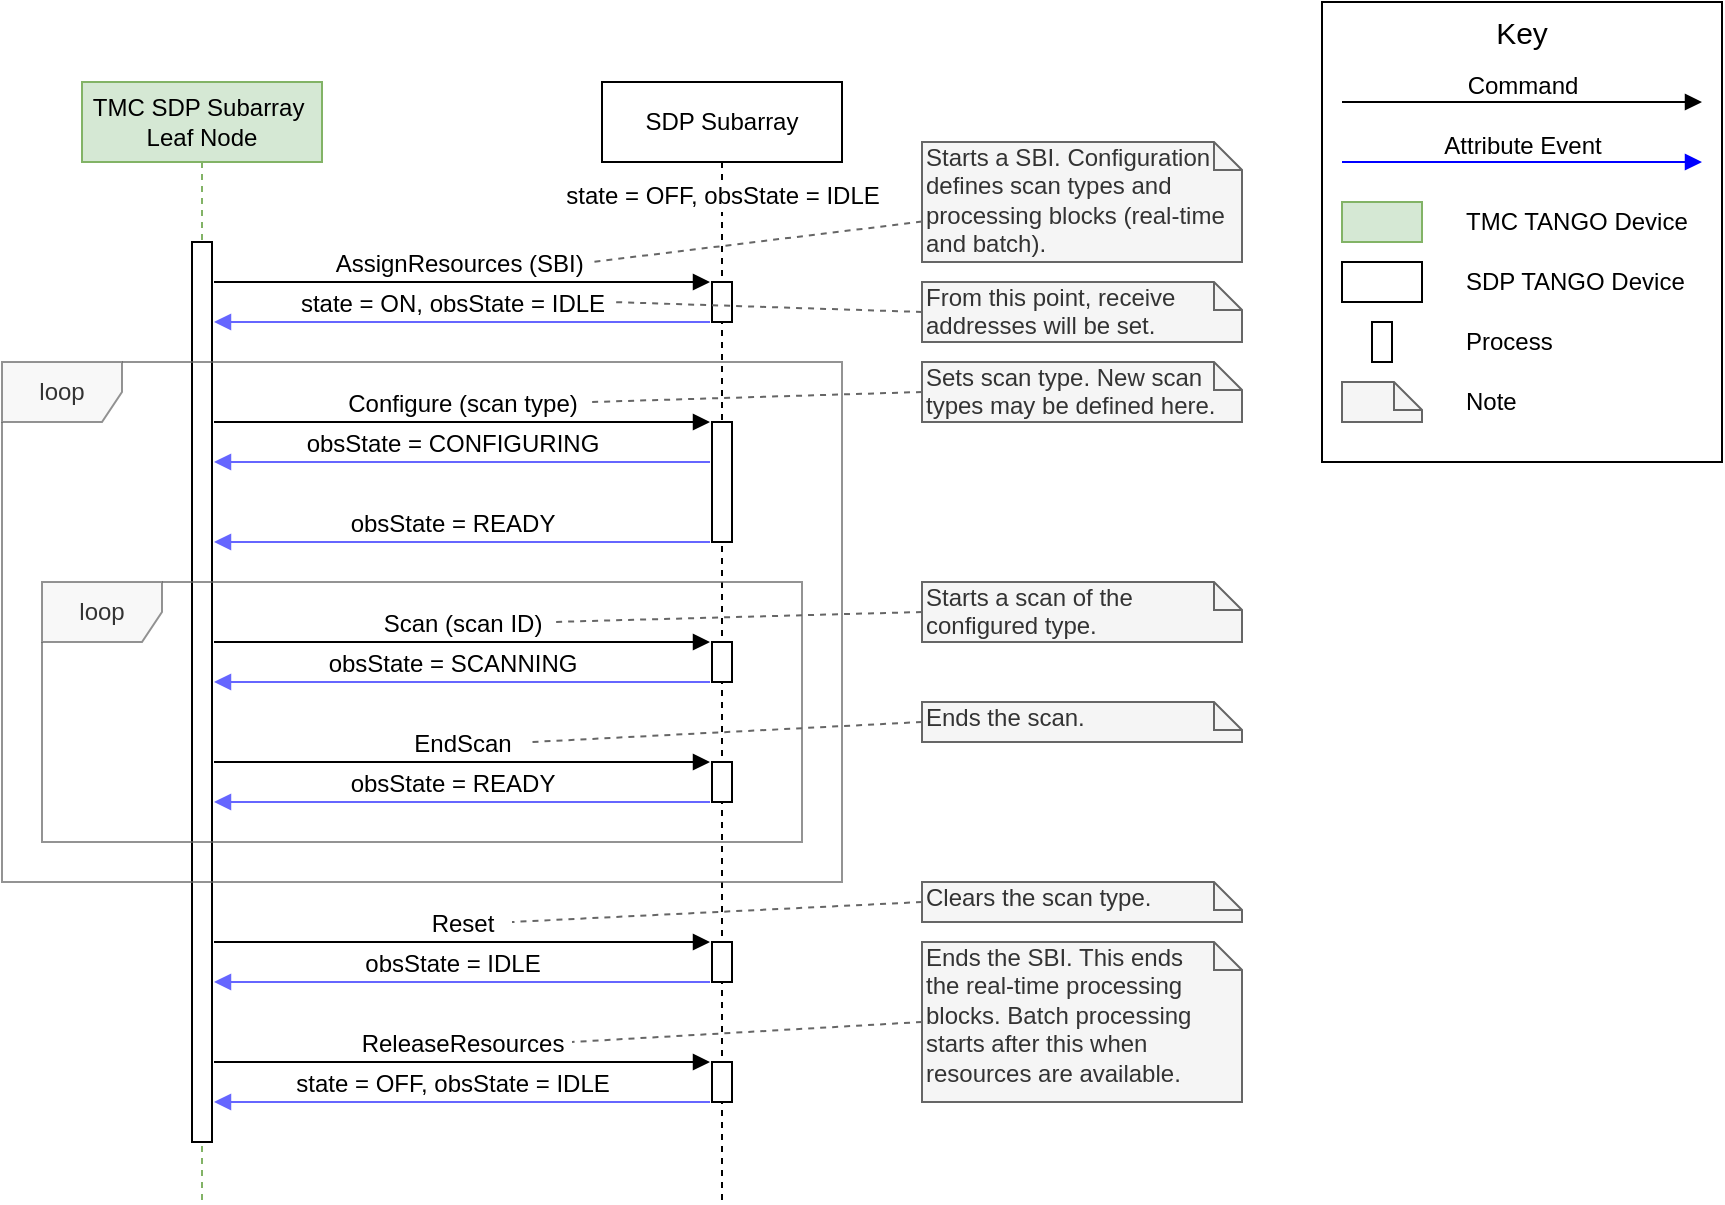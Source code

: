 <mxfile version="13.2.4" type="device"><diagram id="mbMyYH8wUIjvGO-5siTV" name="Page-1"><mxGraphModel dx="1106" dy="816" grid="1" gridSize="10" guides="1" tooltips="1" connect="1" arrows="1" fold="1" page="0" pageScale="1" pageWidth="827" pageHeight="1169" math="0" shadow="0"><root><mxCell id="0"/><mxCell id="1" parent="0"/><mxCell id="PKN3AYeK8peOiXqXYfnz-3" value="TMC SDP Subarray&amp;nbsp;&lt;br style=&quot;font-size: 12px&quot;&gt;Leaf Node" style="shape=umlLifeline;perimeter=lifelinePerimeter;whiteSpace=wrap;html=1;container=1;collapsible=0;recursiveResize=0;outlineConnect=0;fillColor=#d5e8d4;fontSize=12;fontColor=#000000;strokeColor=#82b366;" parent="1" vertex="1"><mxGeometry x="120" y="120" width="120" height="560" as="geometry"/></mxCell><mxCell id="PKN3AYeK8peOiXqXYfnz-4" value="" style="html=1;points=[];perimeter=orthogonalPerimeter;fillColor=#FFFFFF;fontSize=12;fontColor=#000000;" parent="PKN3AYeK8peOiXqXYfnz-3" vertex="1"><mxGeometry x="55" y="80" width="10" height="450" as="geometry"/></mxCell><mxCell id="PKN3AYeK8peOiXqXYfnz-5" value="&lt;span style=&quot;font-size: 12px&quot;&gt;SDP Subarray&lt;/span&gt;" style="shape=umlLifeline;perimeter=lifelinePerimeter;whiteSpace=wrap;html=1;container=1;collapsible=0;recursiveResize=0;outlineConnect=0;fillColor=#FFFFFF;fontSize=12;fontColor=#000000;" parent="1" vertex="1"><mxGeometry x="380" y="120" width="120" height="560" as="geometry"/></mxCell><mxCell id="PKN3AYeK8peOiXqXYfnz-6" value="" style="html=1;points=[];perimeter=orthogonalPerimeter;fillColor=#FFFFFF;fontSize=12;fontColor=#000000;" parent="PKN3AYeK8peOiXqXYfnz-5" vertex="1"><mxGeometry x="55" y="100" width="10" height="20" as="geometry"/></mxCell><mxCell id="PKN3AYeK8peOiXqXYfnz-26" value="" style="html=1;points=[];perimeter=orthogonalPerimeter;fillColor=#FFFFFF;fontSize=12;fontColor=#000000;" parent="PKN3AYeK8peOiXqXYfnz-5" vertex="1"><mxGeometry x="55" y="340" width="10" height="20" as="geometry"/></mxCell><mxCell id="PKN3AYeK8peOiXqXYfnz-20" value="" style="html=1;points=[];perimeter=orthogonalPerimeter;fillColor=#FFFFFF;fontSize=12;fontColor=#000000;" parent="PKN3AYeK8peOiXqXYfnz-5" vertex="1"><mxGeometry x="55" y="280" width="10" height="20" as="geometry"/></mxCell><mxCell id="PKN3AYeK8peOiXqXYfnz-15" value="" style="html=1;points=[];perimeter=orthogonalPerimeter;fillColor=#FFFFFF;fontSize=12;fontColor=#000000;" parent="PKN3AYeK8peOiXqXYfnz-5" vertex="1"><mxGeometry x="55" y="170" width="10" height="60" as="geometry"/></mxCell><mxCell id="PKN3AYeK8peOiXqXYfnz-7" value="&lt;font style=&quot;font-size: 12px&quot;&gt;state = ON, obsState = IDLE&lt;br&gt;&lt;/font&gt;" style="html=1;verticalAlign=bottom;endArrow=block;strokeColor=#6666FF;strokeWidth=1;fontSize=12;fontColor=#000000;entryX=1.1;entryY=0.089;entryDx=0;entryDy=0;entryPerimeter=0;" parent="1" edge="1"><mxGeometry x="0.043" width="80" relative="1" as="geometry"><mxPoint x="434" y="240" as="sourcePoint"/><mxPoint x="186" y="240" as="targetPoint"/><mxPoint as="offset"/></mxGeometry></mxCell><mxCell id="PKN3AYeK8peOiXqXYfnz-8" value="AssignResources (SBI)&amp;nbsp;" style="html=1;verticalAlign=bottom;endArrow=block;strokeColor=#000000;strokeWidth=1;fontSize=12;fontColor=#000000;" parent="1" edge="1"><mxGeometry width="80" relative="1" as="geometry"><mxPoint x="186" y="220" as="sourcePoint"/><mxPoint x="434" y="220" as="targetPoint"/></mxGeometry></mxCell><mxCell id="PKN3AYeK8peOiXqXYfnz-9" style="rounded=0;orthogonalLoop=1;jettySize=auto;html=1;dashed=1;endArrow=none;endFill=0;fontSize=12;fillColor=#f5f5f5;strokeColor=#666666;" parent="1" source="PKN3AYeK8peOiXqXYfnz-10" edge="1"><mxGeometry relative="1" as="geometry"><mxPoint x="375" y="210" as="targetPoint"/></mxGeometry></mxCell><mxCell id="PKN3AYeK8peOiXqXYfnz-10" value="&lt;div style=&quot;font-size: 12px&quot;&gt;Starts a SBI. Configuration&lt;/div&gt;&lt;div style=&quot;font-size: 12px&quot;&gt;&lt;span&gt;defines scan types and processing blocks (real-time&lt;/span&gt;&lt;/div&gt;&lt;div style=&quot;font-size: 12px&quot;&gt;&lt;span&gt;and batch).&lt;/span&gt;&lt;/div&gt;" style="shape=note;whiteSpace=wrap;html=1;size=14;verticalAlign=top;align=left;spacingTop=-6;fontSize=12;fillColor=#f5f5f5;strokeColor=#666666;fontColor=#333333;" parent="1" vertex="1"><mxGeometry x="540" y="150" width="160" height="60" as="geometry"/></mxCell><mxCell id="Tz5g122mZzSVXpgbJJGA-1" style="rounded=0;orthogonalLoop=1;jettySize=auto;html=1;exitX=0;exitY=0.5;exitDx=0;exitDy=0;exitPerimeter=0;endArrow=none;endFill=0;dashed=1;fillColor=#f5f5f5;strokeColor=#666666;" parent="1" source="PKN3AYeK8peOiXqXYfnz-11" edge="1"><mxGeometry relative="1" as="geometry"><mxPoint x="375" y="280" as="targetPoint"/></mxGeometry></mxCell><mxCell id="PKN3AYeK8peOiXqXYfnz-11" value="&lt;div&gt;Sets scan type. New scan types may be defined here.&lt;/div&gt;&lt;div&gt;&amp;nbsp;&lt;/div&gt;" style="shape=note;whiteSpace=wrap;html=1;size=14;verticalAlign=top;align=left;spacingTop=-6;fontSize=12;fillColor=#f5f5f5;strokeColor=#666666;fontColor=#333333;" parent="1" vertex="1"><mxGeometry x="540" y="260" width="160" height="30" as="geometry"/></mxCell><mxCell id="PKN3AYeK8peOiXqXYfnz-13" value="&lt;div&gt;From this point, receive addresses will be set.&lt;/div&gt;" style="shape=note;whiteSpace=wrap;html=1;size=14;verticalAlign=top;align=left;spacingTop=-6;fontSize=12;fillColor=#f5f5f5;strokeColor=#666666;fontColor=#333333;" parent="1" vertex="1"><mxGeometry x="540" y="220" width="160" height="30" as="geometry"/></mxCell><mxCell id="PKN3AYeK8peOiXqXYfnz-16" value="Configure (scan type)" style="html=1;verticalAlign=bottom;endArrow=block;strokeColor=#000000;strokeWidth=1;fontSize=12;fontColor=#000000;" parent="1" edge="1"><mxGeometry width="80" relative="1" as="geometry"><mxPoint x="186" y="290" as="sourcePoint"/><mxPoint x="434" y="290" as="targetPoint"/><Array as="points"/></mxGeometry></mxCell><mxCell id="PKN3AYeK8peOiXqXYfnz-17" value="obsState = READY" style="html=1;verticalAlign=bottom;endArrow=block;strokeColor=#6666FF;strokeWidth=1;fontSize=12;fontColor=#000000;" parent="1" edge="1"><mxGeometry x="0.043" width="80" relative="1" as="geometry"><mxPoint x="434" y="350" as="sourcePoint"/><mxPoint x="186" y="350" as="targetPoint"/><mxPoint as="offset"/></mxGeometry></mxCell><mxCell id="PKN3AYeK8peOiXqXYfnz-18" value="&lt;font style=&quot;font-size: 12px&quot;&gt;Scan (scan ID)&lt;br&gt;&lt;/font&gt;" style="html=1;verticalAlign=bottom;endArrow=block;strokeColor=#000000;strokeWidth=1;fontSize=12;fontColor=#000000;" parent="1" edge="1"><mxGeometry width="80" relative="1" as="geometry"><mxPoint x="186" y="400" as="sourcePoint"/><mxPoint x="434" y="400" as="targetPoint"/></mxGeometry></mxCell><mxCell id="PKN3AYeK8peOiXqXYfnz-19" value="obsState = SCANNING" style="html=1;verticalAlign=bottom;endArrow=block;strokeColor=#6666FF;strokeWidth=1;fontSize=12;fontColor=#000000;" parent="1" edge="1"><mxGeometry x="0.043" width="80" relative="1" as="geometry"><mxPoint x="434" y="420" as="sourcePoint"/><mxPoint x="186" y="420" as="targetPoint"/><mxPoint as="offset"/></mxGeometry></mxCell><mxCell id="PKN3AYeK8peOiXqXYfnz-24" value="Starts a scan of the&lt;br&gt;configured type." style="shape=note;whiteSpace=wrap;html=1;size=14;verticalAlign=top;align=left;spacingTop=-6;fontSize=12;fillColor=#f5f5f5;strokeColor=#666666;fontColor=#333333;" parent="1" vertex="1"><mxGeometry x="540" y="370" width="160" height="30" as="geometry"/></mxCell><mxCell id="PKN3AYeK8peOiXqXYfnz-25" style="rounded=0;orthogonalLoop=1;jettySize=auto;html=1;dashed=1;endArrow=none;endFill=0;fontSize=12;exitX=0;exitY=0.5;exitDx=0;exitDy=0;exitPerimeter=0;fillColor=#f5f5f5;strokeColor=#666666;" parent="1" source="PKN3AYeK8peOiXqXYfnz-24" edge="1"><mxGeometry relative="1" as="geometry"><mxPoint x="355" y="390" as="targetPoint"/><mxPoint x="530" y="293.259" as="sourcePoint"/></mxGeometry></mxCell><mxCell id="PKN3AYeK8peOiXqXYfnz-27" value="EndScan" style="html=1;verticalAlign=bottom;endArrow=block;strokeColor=#000000;strokeWidth=1;fontSize=12;fontColor=#000000;" parent="1" edge="1"><mxGeometry width="80" relative="1" as="geometry"><mxPoint x="186" y="460" as="sourcePoint"/><mxPoint x="434" y="460" as="targetPoint"/></mxGeometry></mxCell><mxCell id="PKN3AYeK8peOiXqXYfnz-28" value="obsState = READY" style="html=1;verticalAlign=bottom;endArrow=block;strokeColor=#6666FF;strokeWidth=1;fontSize=12;fontColor=#000000;" parent="1" edge="1"><mxGeometry x="0.043" width="80" relative="1" as="geometry"><mxPoint x="434" y="480" as="sourcePoint"/><mxPoint x="186" y="480" as="targetPoint"/><mxPoint as="offset"/></mxGeometry></mxCell><mxCell id="7W5CqyGaKJ2e24kD-6Vf-15" style="rounded=0;orthogonalLoop=1;jettySize=auto;html=1;exitX=0;exitY=0.5;exitDx=0;exitDy=0;exitPerimeter=0;endArrow=none;endFill=0;dashed=1;fillColor=#f5f5f5;strokeColor=#666666;" parent="1" source="PKN3AYeK8peOiXqXYfnz-32" edge="1"><mxGeometry relative="1" as="geometry"><mxPoint x="345" y="450" as="targetPoint"/></mxGeometry></mxCell><mxCell id="PKN3AYeK8peOiXqXYfnz-32" value="&lt;div&gt;Ends the scan.&lt;/div&gt;" style="shape=note;whiteSpace=wrap;html=1;size=14;verticalAlign=top;align=left;spacingTop=-6;fontSize=12;fillColor=#f5f5f5;strokeColor=#666666;fontColor=#333333;" parent="1" vertex="1"><mxGeometry x="540" y="430" width="160" height="20" as="geometry"/></mxCell><mxCell id="PKN3AYeK8peOiXqXYfnz-34" value="" style="html=1;points=[];perimeter=orthogonalPerimeter;fillColor=#FFFFFF;fontSize=12;fontColor=#000000;" parent="1" vertex="1"><mxGeometry x="435" y="550" width="10" height="20" as="geometry"/></mxCell><mxCell id="PKN3AYeK8peOiXqXYfnz-35" value="&lt;font style=&quot;font-size: 12px&quot;&gt;obsState = IDLE&lt;/font&gt;" style="html=1;verticalAlign=bottom;endArrow=block;strokeColor=#6666FF;strokeWidth=1;fontSize=12;fontColor=#000000;" parent="1" edge="1"><mxGeometry x="0.043" width="80" relative="1" as="geometry"><mxPoint x="434" y="570" as="sourcePoint"/><mxPoint x="186" y="570" as="targetPoint"/><mxPoint as="offset"/></mxGeometry></mxCell><mxCell id="PKN3AYeK8peOiXqXYfnz-36" value="Reset" style="html=1;verticalAlign=bottom;endArrow=block;strokeColor=#000000;strokeWidth=1;fontSize=12;fontColor=#000000;" parent="1" edge="1"><mxGeometry width="80" relative="1" as="geometry"><mxPoint x="186" y="550" as="sourcePoint"/><mxPoint x="434" y="550" as="targetPoint"/></mxGeometry></mxCell><mxCell id="PKN3AYeK8peOiXqXYfnz-37" value="Clears the scan type." style="shape=note;whiteSpace=wrap;html=1;size=14;verticalAlign=top;align=left;spacingTop=-6;fontSize=12;fillColor=#f5f5f5;strokeColor=#666666;fontColor=#333333;" parent="1" vertex="1"><mxGeometry x="540" y="520" width="160" height="20" as="geometry"/></mxCell><mxCell id="PKN3AYeK8peOiXqXYfnz-38" style="rounded=0;orthogonalLoop=1;jettySize=auto;html=1;dashed=1;endArrow=none;endFill=0;fontSize=12;exitX=0;exitY=0.5;exitDx=0;exitDy=0;exitPerimeter=0;fillColor=#f5f5f5;strokeColor=#666666;" parent="1" source="PKN3AYeK8peOiXqXYfnz-37" edge="1"><mxGeometry relative="1" as="geometry"><mxPoint x="335" y="540" as="targetPoint"/><mxPoint x="530" y="456.476" as="sourcePoint"/></mxGeometry></mxCell><mxCell id="aUo4ftr_LwE7yOSBBRbJ-2" value="state = OFF, obsState = IDLE" style="text;html=1;fillColor=#ffffff;verticalAlign=middle;align=center;labelBackgroundColor=#ffffff;spacingTop=2;spacingBottom=2;spacingLeft=2;spacingRight=2;" parent="1" vertex="1"><mxGeometry x="370" y="170" width="140" height="14" as="geometry"/></mxCell><mxCell id="PI14mmF8K_Khe5Qav11z-1" value="" style="html=1;points=[];perimeter=orthogonalPerimeter;fillColor=#FFFFFF;fontSize=12;fontColor=#000000;" parent="1" vertex="1"><mxGeometry x="435" y="610" width="10" height="20" as="geometry"/></mxCell><mxCell id="PI14mmF8K_Khe5Qav11z-2" value="&lt;font style=&quot;font-size: 12px&quot;&gt;state = OFF, obsState = IDLE&lt;br&gt;&lt;/font&gt;" style="html=1;verticalAlign=bottom;endArrow=block;strokeColor=#6666FF;strokeWidth=1;fontSize=12;fontColor=#000000;" parent="1" edge="1"><mxGeometry x="0.043" width="80" relative="1" as="geometry"><mxPoint x="434" y="630" as="sourcePoint"/><mxPoint x="186" y="630" as="targetPoint"/><mxPoint as="offset"/></mxGeometry></mxCell><mxCell id="PI14mmF8K_Khe5Qav11z-3" value="ReleaseResources" style="html=1;verticalAlign=bottom;endArrow=block;strokeColor=#000000;strokeWidth=1;fontSize=12;fontColor=#000000;" parent="1" edge="1"><mxGeometry width="80" relative="1" as="geometry"><mxPoint x="186" y="610" as="sourcePoint"/><mxPoint x="434" y="610" as="targetPoint"/></mxGeometry></mxCell><mxCell id="3tsT7gAuM0FWYvneNXBC-1" value="obsState = CONFIGURING" style="html=1;verticalAlign=bottom;endArrow=block;strokeColor=#6666FF;strokeWidth=1;fontSize=12;fontColor=#000000;" parent="1" edge="1"><mxGeometry x="0.043" width="80" relative="1" as="geometry"><mxPoint x="434" y="310" as="sourcePoint"/><mxPoint x="186" y="310" as="targetPoint"/><mxPoint as="offset"/></mxGeometry></mxCell><mxCell id="Tz5g122mZzSVXpgbJJGA-3" style="edgeStyle=none;rounded=0;orthogonalLoop=1;jettySize=auto;html=1;exitX=0;exitY=0.5;exitDx=0;exitDy=0;exitPerimeter=0;dashed=1;endArrow=none;endFill=0;fillColor=#f5f5f5;strokeColor=#666666;" parent="1" source="Tz5g122mZzSVXpgbJJGA-2" edge="1"><mxGeometry relative="1" as="geometry"><mxPoint x="365" y="600" as="targetPoint"/></mxGeometry></mxCell><mxCell id="Tz5g122mZzSVXpgbJJGA-2" value="&lt;div style=&quot;font-size: 12px&quot;&gt;Ends the SBI. This ends&lt;/div&gt;&lt;div style=&quot;font-size: 12px&quot;&gt;the real-time processing blocks. Batch processing starts after this when resources are available.&lt;br style=&quot;font-size: 12px&quot;&gt;&lt;/div&gt;" style="shape=note;whiteSpace=wrap;html=1;size=14;verticalAlign=top;align=left;spacingTop=-6;fontSize=12;fillColor=#f5f5f5;strokeColor=#666666;fontColor=#333333;" parent="1" vertex="1"><mxGeometry x="540" y="550" width="160" height="80" as="geometry"/></mxCell><mxCell id="7W5CqyGaKJ2e24kD-6Vf-7" value="" style="group;fillColor=#f5f5f5;strokeColor=#666666;fontColor=#333333;" parent="1" vertex="1" connectable="0"><mxGeometry x="740" y="80" width="200" height="230" as="geometry"/></mxCell><mxCell id="PKN3AYeK8peOiXqXYfnz-1" value="&lt;font style=&quot;font-size: 15px&quot;&gt;Key&lt;/font&gt;" style="rounded=0;whiteSpace=wrap;html=1;strokeColor=#000000;strokeWidth=1;fillColor=#ffffff;fontFamily=Helvetica;fontSize=12;fontColor=#000000;align=center;verticalAlign=top;" parent="7W5CqyGaKJ2e24kD-6Vf-7" vertex="1"><mxGeometry width="200" height="230" as="geometry"/></mxCell><mxCell id="PKN3AYeK8peOiXqXYfnz-21" value="" style="html=1;verticalAlign=bottom;endArrow=block;strokeColor=#000000;strokeWidth=1;fontSize=12;fontColor=#000000;" parent="7W5CqyGaKJ2e24kD-6Vf-7" edge="1"><mxGeometry x="-0.111" y="10" width="80" relative="1" as="geometry"><mxPoint x="10" y="50" as="sourcePoint"/><mxPoint x="190" y="50" as="targetPoint"/><mxPoint as="offset"/></mxGeometry></mxCell><mxCell id="7W5CqyGaKJ2e24kD-6Vf-5" value="Command" style="text;html=1;align=center;verticalAlign=bottom;resizable=0;points=[];;labelBackgroundColor=#ffffff;" parent="PKN3AYeK8peOiXqXYfnz-21" vertex="1" connectable="0"><mxGeometry x="-0.111" y="4" relative="1" as="geometry"><mxPoint x="10" y="4" as="offset"/></mxGeometry></mxCell><mxCell id="PKN3AYeK8peOiXqXYfnz-23" value="" style="html=1;verticalAlign=bottom;endArrow=block;strokeColor=#0000FF;strokeWidth=1;fontSize=12;fontColor=#000000;" parent="7W5CqyGaKJ2e24kD-6Vf-7" edge="1"><mxGeometry x="-0.111" width="80" relative="1" as="geometry"><mxPoint x="10" y="80" as="sourcePoint"/><mxPoint x="190" y="80" as="targetPoint"/><mxPoint as="offset"/></mxGeometry></mxCell><mxCell id="7W5CqyGaKJ2e24kD-6Vf-6" value="Attribute Event" style="text;html=1;align=center;verticalAlign=bottom;resizable=0;points=[];;labelBackgroundColor=#ffffff;" parent="PKN3AYeK8peOiXqXYfnz-23" vertex="1" connectable="0"><mxGeometry x="-0.156" relative="1" as="geometry"><mxPoint x="14" as="offset"/></mxGeometry></mxCell><mxCell id="PKN3AYeK8peOiXqXYfnz-39" value="" style="rounded=0;whiteSpace=wrap;html=1;fillColor=#d5e8d4;fontSize=12;fontColor=#000000;strokeColor=#82b366;" parent="7W5CqyGaKJ2e24kD-6Vf-7" vertex="1"><mxGeometry x="10" y="100" width="40" height="20" as="geometry"/></mxCell><mxCell id="PKN3AYeK8peOiXqXYfnz-40" value="" style="rounded=0;whiteSpace=wrap;html=1;fillColor=#ffffff;fontSize=12;fontColor=#000000;strokeColor=#000000;" parent="7W5CqyGaKJ2e24kD-6Vf-7" vertex="1"><mxGeometry x="10" y="130" width="40" height="20" as="geometry"/></mxCell><mxCell id="PKN3AYeK8peOiXqXYfnz-41" value="TMC TANGO Device" style="text;html=1;resizable=0;points=[];autosize=1;align=left;verticalAlign=top;spacingTop=-4;fontSize=12;fontColor=#000000;" parent="7W5CqyGaKJ2e24kD-6Vf-7" vertex="1"><mxGeometry x="70" y="100" width="130" height="20" as="geometry"/></mxCell><mxCell id="PKN3AYeK8peOiXqXYfnz-42" value="SDP TANGO Device" style="text;html=1;resizable=0;points=[];autosize=1;align=left;verticalAlign=top;spacingTop=-4;fontSize=12;fontColor=#000000;" parent="7W5CqyGaKJ2e24kD-6Vf-7" vertex="1"><mxGeometry x="70" y="130" width="130" height="20" as="geometry"/></mxCell><mxCell id="PKN3AYeK8peOiXqXYfnz-43" value="" style="html=1;points=[];perimeter=orthogonalPerimeter;fillColor=#FFFFFF;fontSize=12;fontColor=#000000;" parent="7W5CqyGaKJ2e24kD-6Vf-7" vertex="1"><mxGeometry x="25" y="160" width="10" height="20" as="geometry"/></mxCell><mxCell id="PKN3AYeK8peOiXqXYfnz-44" value="Process" style="text;html=1;resizable=0;points=[];autosize=1;align=left;verticalAlign=top;spacingTop=-4;fontSize=12;fontColor=#000000;" parent="7W5CqyGaKJ2e24kD-6Vf-7" vertex="1"><mxGeometry x="70" y="160" width="60" height="20" as="geometry"/></mxCell><mxCell id="PKN3AYeK8peOiXqXYfnz-45" value="" style="shape=note;whiteSpace=wrap;html=1;size=14;verticalAlign=top;align=left;spacingTop=-6;fontSize=12;fillColor=#f5f5f5;strokeColor=#666666;fontColor=#333333;" parent="7W5CqyGaKJ2e24kD-6Vf-7" vertex="1"><mxGeometry x="10" y="190" width="40" height="20" as="geometry"/></mxCell><mxCell id="PKN3AYeK8peOiXqXYfnz-46" value="Note" style="text;html=1;resizable=0;points=[];autosize=1;align=left;verticalAlign=top;spacingTop=-4;fontSize=12;fontColor=#000000;" parent="7W5CqyGaKJ2e24kD-6Vf-7" vertex="1"><mxGeometry x="70" y="190" width="40" height="20" as="geometry"/></mxCell><mxCell id="PKN3AYeK8peOiXqXYfnz-14" style="rounded=0;orthogonalLoop=1;jettySize=auto;html=1;dashed=1;endArrow=none;endFill=0;fontSize=12;exitX=0;exitY=0.5;exitDx=0;exitDy=0;exitPerimeter=0;fillColor=#f5f5f5;strokeColor=#666666;" parent="1" source="PKN3AYeK8peOiXqXYfnz-13" edge="1"><mxGeometry relative="1" as="geometry"><mxPoint x="385" y="230" as="targetPoint"/><mxPoint x="528.5" y="387.958" as="sourcePoint"/></mxGeometry></mxCell><mxCell id="jz3p0f5GG5PS0JTHNkl1-5" value="&lt;font style=&quot;font-size: 12px;&quot;&gt;loop&lt;/font&gt;" style="shape=umlFrame;whiteSpace=wrap;html=1;shadow=0;labelBackgroundColor=none;strokeWidth=1;fontFamily=Helvetica;fontSize=12;opacity=70;strokeColor=#666666;fillColor=#f5f5f5;fontColor=#333333;gradientColor=none;" parent="1" vertex="1"><mxGeometry x="100" y="370" width="380" height="130" as="geometry"/></mxCell><mxCell id="PKN3AYeK8peOiXqXYfnz-2" value="&lt;font style=&quot;font-size: 12px;&quot;&gt;loop&lt;/font&gt;" style="shape=umlFrame;whiteSpace=wrap;html=1;shadow=0;labelBackgroundColor=none;strokeWidth=1;fontFamily=Helvetica;fontSize=12;opacity=70;strokeColor=#666666;fillColor=#f5f5f5;fontColor=#333333;gradientColor=none;" parent="1" vertex="1"><mxGeometry x="80" y="260" width="420" height="260" as="geometry"/></mxCell></root></mxGraphModel></diagram></mxfile>